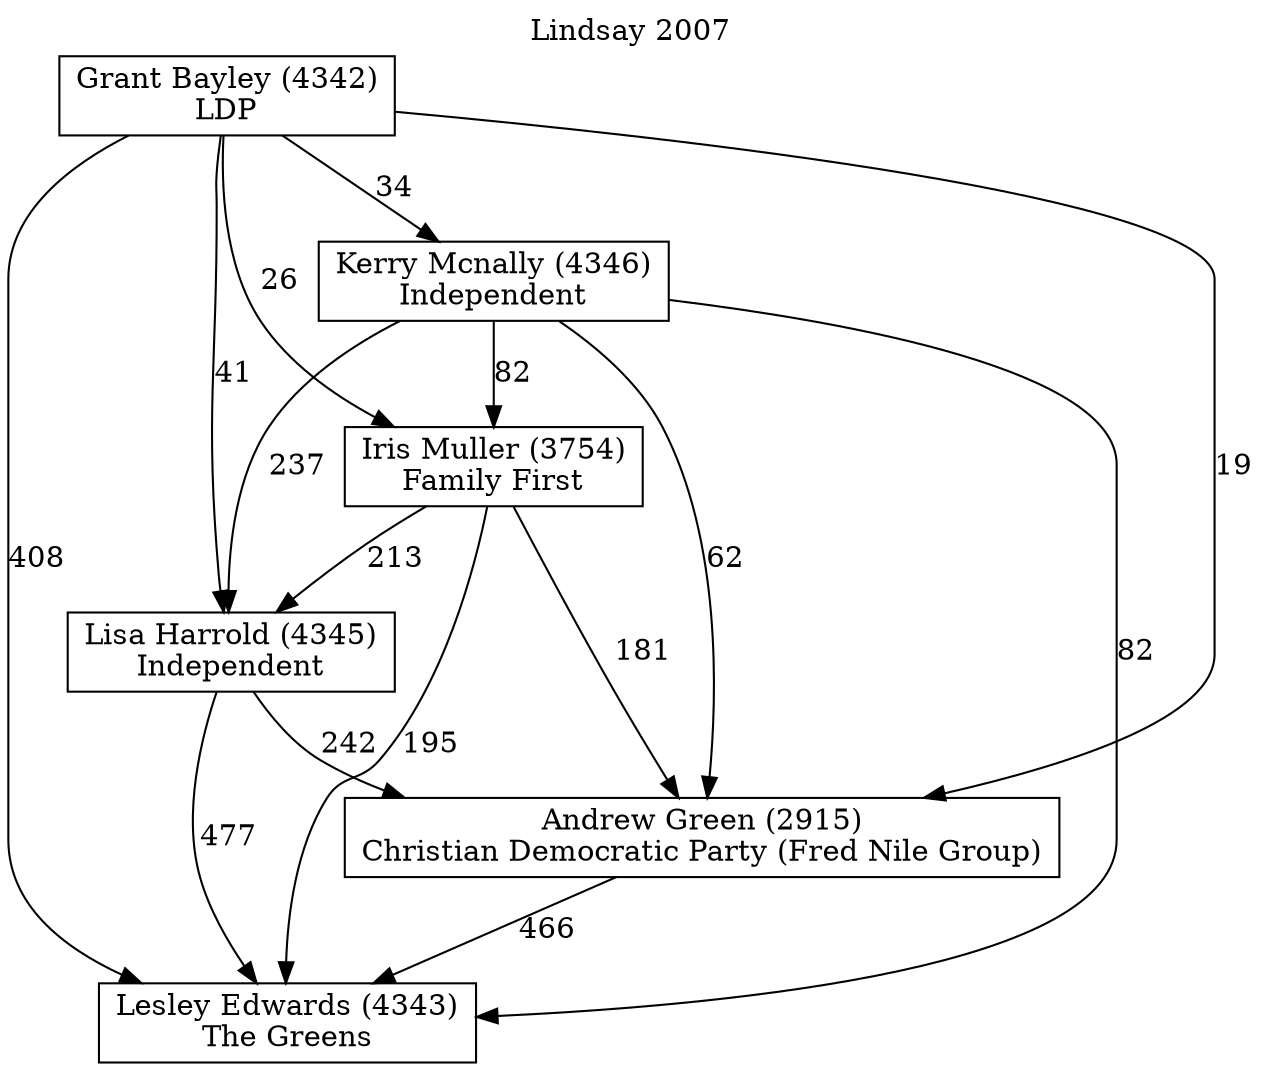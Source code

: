 // House preference flow
digraph "Lesley Edwards (4343)_Lindsay_2007" {
	graph [label="Lindsay 2007" labelloc=t mclimit=10]
	node [shape=box]
	"Lesley Edwards (4343)" [label="Lesley Edwards (4343)
The Greens"]
	"Andrew Green (2915)" [label="Andrew Green (2915)
Christian Democratic Party (Fred Nile Group)"]
	"Lisa Harrold (4345)" [label="Lisa Harrold (4345)
Independent"]
	"Iris Muller (3754)" [label="Iris Muller (3754)
Family First"]
	"Kerry Mcnally (4346)" [label="Kerry Mcnally (4346)
Independent"]
	"Grant Bayley (4342)" [label="Grant Bayley (4342)
LDP"]
	"Lesley Edwards (4343)" [label="Lesley Edwards (4343)
The Greens"]
	"Lisa Harrold (4345)" [label="Lisa Harrold (4345)
Independent"]
	"Iris Muller (3754)" [label="Iris Muller (3754)
Family First"]
	"Kerry Mcnally (4346)" [label="Kerry Mcnally (4346)
Independent"]
	"Grant Bayley (4342)" [label="Grant Bayley (4342)
LDP"]
	"Lesley Edwards (4343)" [label="Lesley Edwards (4343)
The Greens"]
	"Iris Muller (3754)" [label="Iris Muller (3754)
Family First"]
	"Kerry Mcnally (4346)" [label="Kerry Mcnally (4346)
Independent"]
	"Grant Bayley (4342)" [label="Grant Bayley (4342)
LDP"]
	"Lesley Edwards (4343)" [label="Lesley Edwards (4343)
The Greens"]
	"Kerry Mcnally (4346)" [label="Kerry Mcnally (4346)
Independent"]
	"Grant Bayley (4342)" [label="Grant Bayley (4342)
LDP"]
	"Lesley Edwards (4343)" [label="Lesley Edwards (4343)
The Greens"]
	"Grant Bayley (4342)" [label="Grant Bayley (4342)
LDP"]
	"Grant Bayley (4342)" [label="Grant Bayley (4342)
LDP"]
	"Kerry Mcnally (4346)" [label="Kerry Mcnally (4346)
Independent"]
	"Grant Bayley (4342)" [label="Grant Bayley (4342)
LDP"]
	"Grant Bayley (4342)" [label="Grant Bayley (4342)
LDP"]
	"Iris Muller (3754)" [label="Iris Muller (3754)
Family First"]
	"Kerry Mcnally (4346)" [label="Kerry Mcnally (4346)
Independent"]
	"Grant Bayley (4342)" [label="Grant Bayley (4342)
LDP"]
	"Iris Muller (3754)" [label="Iris Muller (3754)
Family First"]
	"Grant Bayley (4342)" [label="Grant Bayley (4342)
LDP"]
	"Grant Bayley (4342)" [label="Grant Bayley (4342)
LDP"]
	"Kerry Mcnally (4346)" [label="Kerry Mcnally (4346)
Independent"]
	"Grant Bayley (4342)" [label="Grant Bayley (4342)
LDP"]
	"Grant Bayley (4342)" [label="Grant Bayley (4342)
LDP"]
	"Lisa Harrold (4345)" [label="Lisa Harrold (4345)
Independent"]
	"Iris Muller (3754)" [label="Iris Muller (3754)
Family First"]
	"Kerry Mcnally (4346)" [label="Kerry Mcnally (4346)
Independent"]
	"Grant Bayley (4342)" [label="Grant Bayley (4342)
LDP"]
	"Lisa Harrold (4345)" [label="Lisa Harrold (4345)
Independent"]
	"Kerry Mcnally (4346)" [label="Kerry Mcnally (4346)
Independent"]
	"Grant Bayley (4342)" [label="Grant Bayley (4342)
LDP"]
	"Lisa Harrold (4345)" [label="Lisa Harrold (4345)
Independent"]
	"Grant Bayley (4342)" [label="Grant Bayley (4342)
LDP"]
	"Grant Bayley (4342)" [label="Grant Bayley (4342)
LDP"]
	"Kerry Mcnally (4346)" [label="Kerry Mcnally (4346)
Independent"]
	"Grant Bayley (4342)" [label="Grant Bayley (4342)
LDP"]
	"Grant Bayley (4342)" [label="Grant Bayley (4342)
LDP"]
	"Iris Muller (3754)" [label="Iris Muller (3754)
Family First"]
	"Kerry Mcnally (4346)" [label="Kerry Mcnally (4346)
Independent"]
	"Grant Bayley (4342)" [label="Grant Bayley (4342)
LDP"]
	"Iris Muller (3754)" [label="Iris Muller (3754)
Family First"]
	"Grant Bayley (4342)" [label="Grant Bayley (4342)
LDP"]
	"Grant Bayley (4342)" [label="Grant Bayley (4342)
LDP"]
	"Kerry Mcnally (4346)" [label="Kerry Mcnally (4346)
Independent"]
	"Grant Bayley (4342)" [label="Grant Bayley (4342)
LDP"]
	"Grant Bayley (4342)" [label="Grant Bayley (4342)
LDP"]
	"Andrew Green (2915)" [label="Andrew Green (2915)
Christian Democratic Party (Fred Nile Group)"]
	"Lisa Harrold (4345)" [label="Lisa Harrold (4345)
Independent"]
	"Iris Muller (3754)" [label="Iris Muller (3754)
Family First"]
	"Kerry Mcnally (4346)" [label="Kerry Mcnally (4346)
Independent"]
	"Grant Bayley (4342)" [label="Grant Bayley (4342)
LDP"]
	"Andrew Green (2915)" [label="Andrew Green (2915)
Christian Democratic Party (Fred Nile Group)"]
	"Iris Muller (3754)" [label="Iris Muller (3754)
Family First"]
	"Kerry Mcnally (4346)" [label="Kerry Mcnally (4346)
Independent"]
	"Grant Bayley (4342)" [label="Grant Bayley (4342)
LDP"]
	"Andrew Green (2915)" [label="Andrew Green (2915)
Christian Democratic Party (Fred Nile Group)"]
	"Kerry Mcnally (4346)" [label="Kerry Mcnally (4346)
Independent"]
	"Grant Bayley (4342)" [label="Grant Bayley (4342)
LDP"]
	"Andrew Green (2915)" [label="Andrew Green (2915)
Christian Democratic Party (Fred Nile Group)"]
	"Grant Bayley (4342)" [label="Grant Bayley (4342)
LDP"]
	"Grant Bayley (4342)" [label="Grant Bayley (4342)
LDP"]
	"Kerry Mcnally (4346)" [label="Kerry Mcnally (4346)
Independent"]
	"Grant Bayley (4342)" [label="Grant Bayley (4342)
LDP"]
	"Grant Bayley (4342)" [label="Grant Bayley (4342)
LDP"]
	"Iris Muller (3754)" [label="Iris Muller (3754)
Family First"]
	"Kerry Mcnally (4346)" [label="Kerry Mcnally (4346)
Independent"]
	"Grant Bayley (4342)" [label="Grant Bayley (4342)
LDP"]
	"Iris Muller (3754)" [label="Iris Muller (3754)
Family First"]
	"Grant Bayley (4342)" [label="Grant Bayley (4342)
LDP"]
	"Grant Bayley (4342)" [label="Grant Bayley (4342)
LDP"]
	"Kerry Mcnally (4346)" [label="Kerry Mcnally (4346)
Independent"]
	"Grant Bayley (4342)" [label="Grant Bayley (4342)
LDP"]
	"Grant Bayley (4342)" [label="Grant Bayley (4342)
LDP"]
	"Lisa Harrold (4345)" [label="Lisa Harrold (4345)
Independent"]
	"Iris Muller (3754)" [label="Iris Muller (3754)
Family First"]
	"Kerry Mcnally (4346)" [label="Kerry Mcnally (4346)
Independent"]
	"Grant Bayley (4342)" [label="Grant Bayley (4342)
LDP"]
	"Lisa Harrold (4345)" [label="Lisa Harrold (4345)
Independent"]
	"Kerry Mcnally (4346)" [label="Kerry Mcnally (4346)
Independent"]
	"Grant Bayley (4342)" [label="Grant Bayley (4342)
LDP"]
	"Lisa Harrold (4345)" [label="Lisa Harrold (4345)
Independent"]
	"Grant Bayley (4342)" [label="Grant Bayley (4342)
LDP"]
	"Grant Bayley (4342)" [label="Grant Bayley (4342)
LDP"]
	"Kerry Mcnally (4346)" [label="Kerry Mcnally (4346)
Independent"]
	"Grant Bayley (4342)" [label="Grant Bayley (4342)
LDP"]
	"Grant Bayley (4342)" [label="Grant Bayley (4342)
LDP"]
	"Iris Muller (3754)" [label="Iris Muller (3754)
Family First"]
	"Kerry Mcnally (4346)" [label="Kerry Mcnally (4346)
Independent"]
	"Grant Bayley (4342)" [label="Grant Bayley (4342)
LDP"]
	"Iris Muller (3754)" [label="Iris Muller (3754)
Family First"]
	"Grant Bayley (4342)" [label="Grant Bayley (4342)
LDP"]
	"Grant Bayley (4342)" [label="Grant Bayley (4342)
LDP"]
	"Kerry Mcnally (4346)" [label="Kerry Mcnally (4346)
Independent"]
	"Grant Bayley (4342)" [label="Grant Bayley (4342)
LDP"]
	"Grant Bayley (4342)" [label="Grant Bayley (4342)
LDP"]
	"Andrew Green (2915)" -> "Lesley Edwards (4343)" [label=466]
	"Lisa Harrold (4345)" -> "Andrew Green (2915)" [label=242]
	"Iris Muller (3754)" -> "Lisa Harrold (4345)" [label=213]
	"Kerry Mcnally (4346)" -> "Iris Muller (3754)" [label=82]
	"Grant Bayley (4342)" -> "Kerry Mcnally (4346)" [label=34]
	"Lisa Harrold (4345)" -> "Lesley Edwards (4343)" [label=477]
	"Iris Muller (3754)" -> "Lesley Edwards (4343)" [label=195]
	"Kerry Mcnally (4346)" -> "Lesley Edwards (4343)" [label=82]
	"Grant Bayley (4342)" -> "Lesley Edwards (4343)" [label=408]
	"Grant Bayley (4342)" -> "Iris Muller (3754)" [label=26]
	"Kerry Mcnally (4346)" -> "Lisa Harrold (4345)" [label=237]
	"Grant Bayley (4342)" -> "Lisa Harrold (4345)" [label=41]
	"Iris Muller (3754)" -> "Andrew Green (2915)" [label=181]
	"Kerry Mcnally (4346)" -> "Andrew Green (2915)" [label=62]
	"Grant Bayley (4342)" -> "Andrew Green (2915)" [label=19]
}
